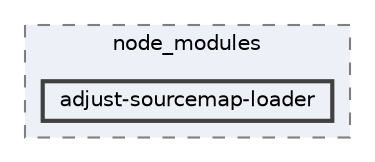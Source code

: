digraph "pkiclassroomrescheduler/src/main/frontend/node_modules/adjust-sourcemap-loader"
{
 // LATEX_PDF_SIZE
  bgcolor="transparent";
  edge [fontname=Helvetica,fontsize=10,labelfontname=Helvetica,labelfontsize=10];
  node [fontname=Helvetica,fontsize=10,shape=box,height=0.2,width=0.4];
  compound=true
  subgraph clusterdir_72953eda66ccb3a2722c28e1c3e6c23b {
    graph [ bgcolor="#edf0f7", pencolor="grey50", label="node_modules", fontname=Helvetica,fontsize=10 style="filled,dashed", URL="dir_72953eda66ccb3a2722c28e1c3e6c23b.html",tooltip=""]
  dir_71d7844508c096f6657e6cfff05c6720 [label="adjust-sourcemap-loader", fillcolor="#edf0f7", color="grey25", style="filled,bold", URL="dir_71d7844508c096f6657e6cfff05c6720.html",tooltip=""];
  }
}
